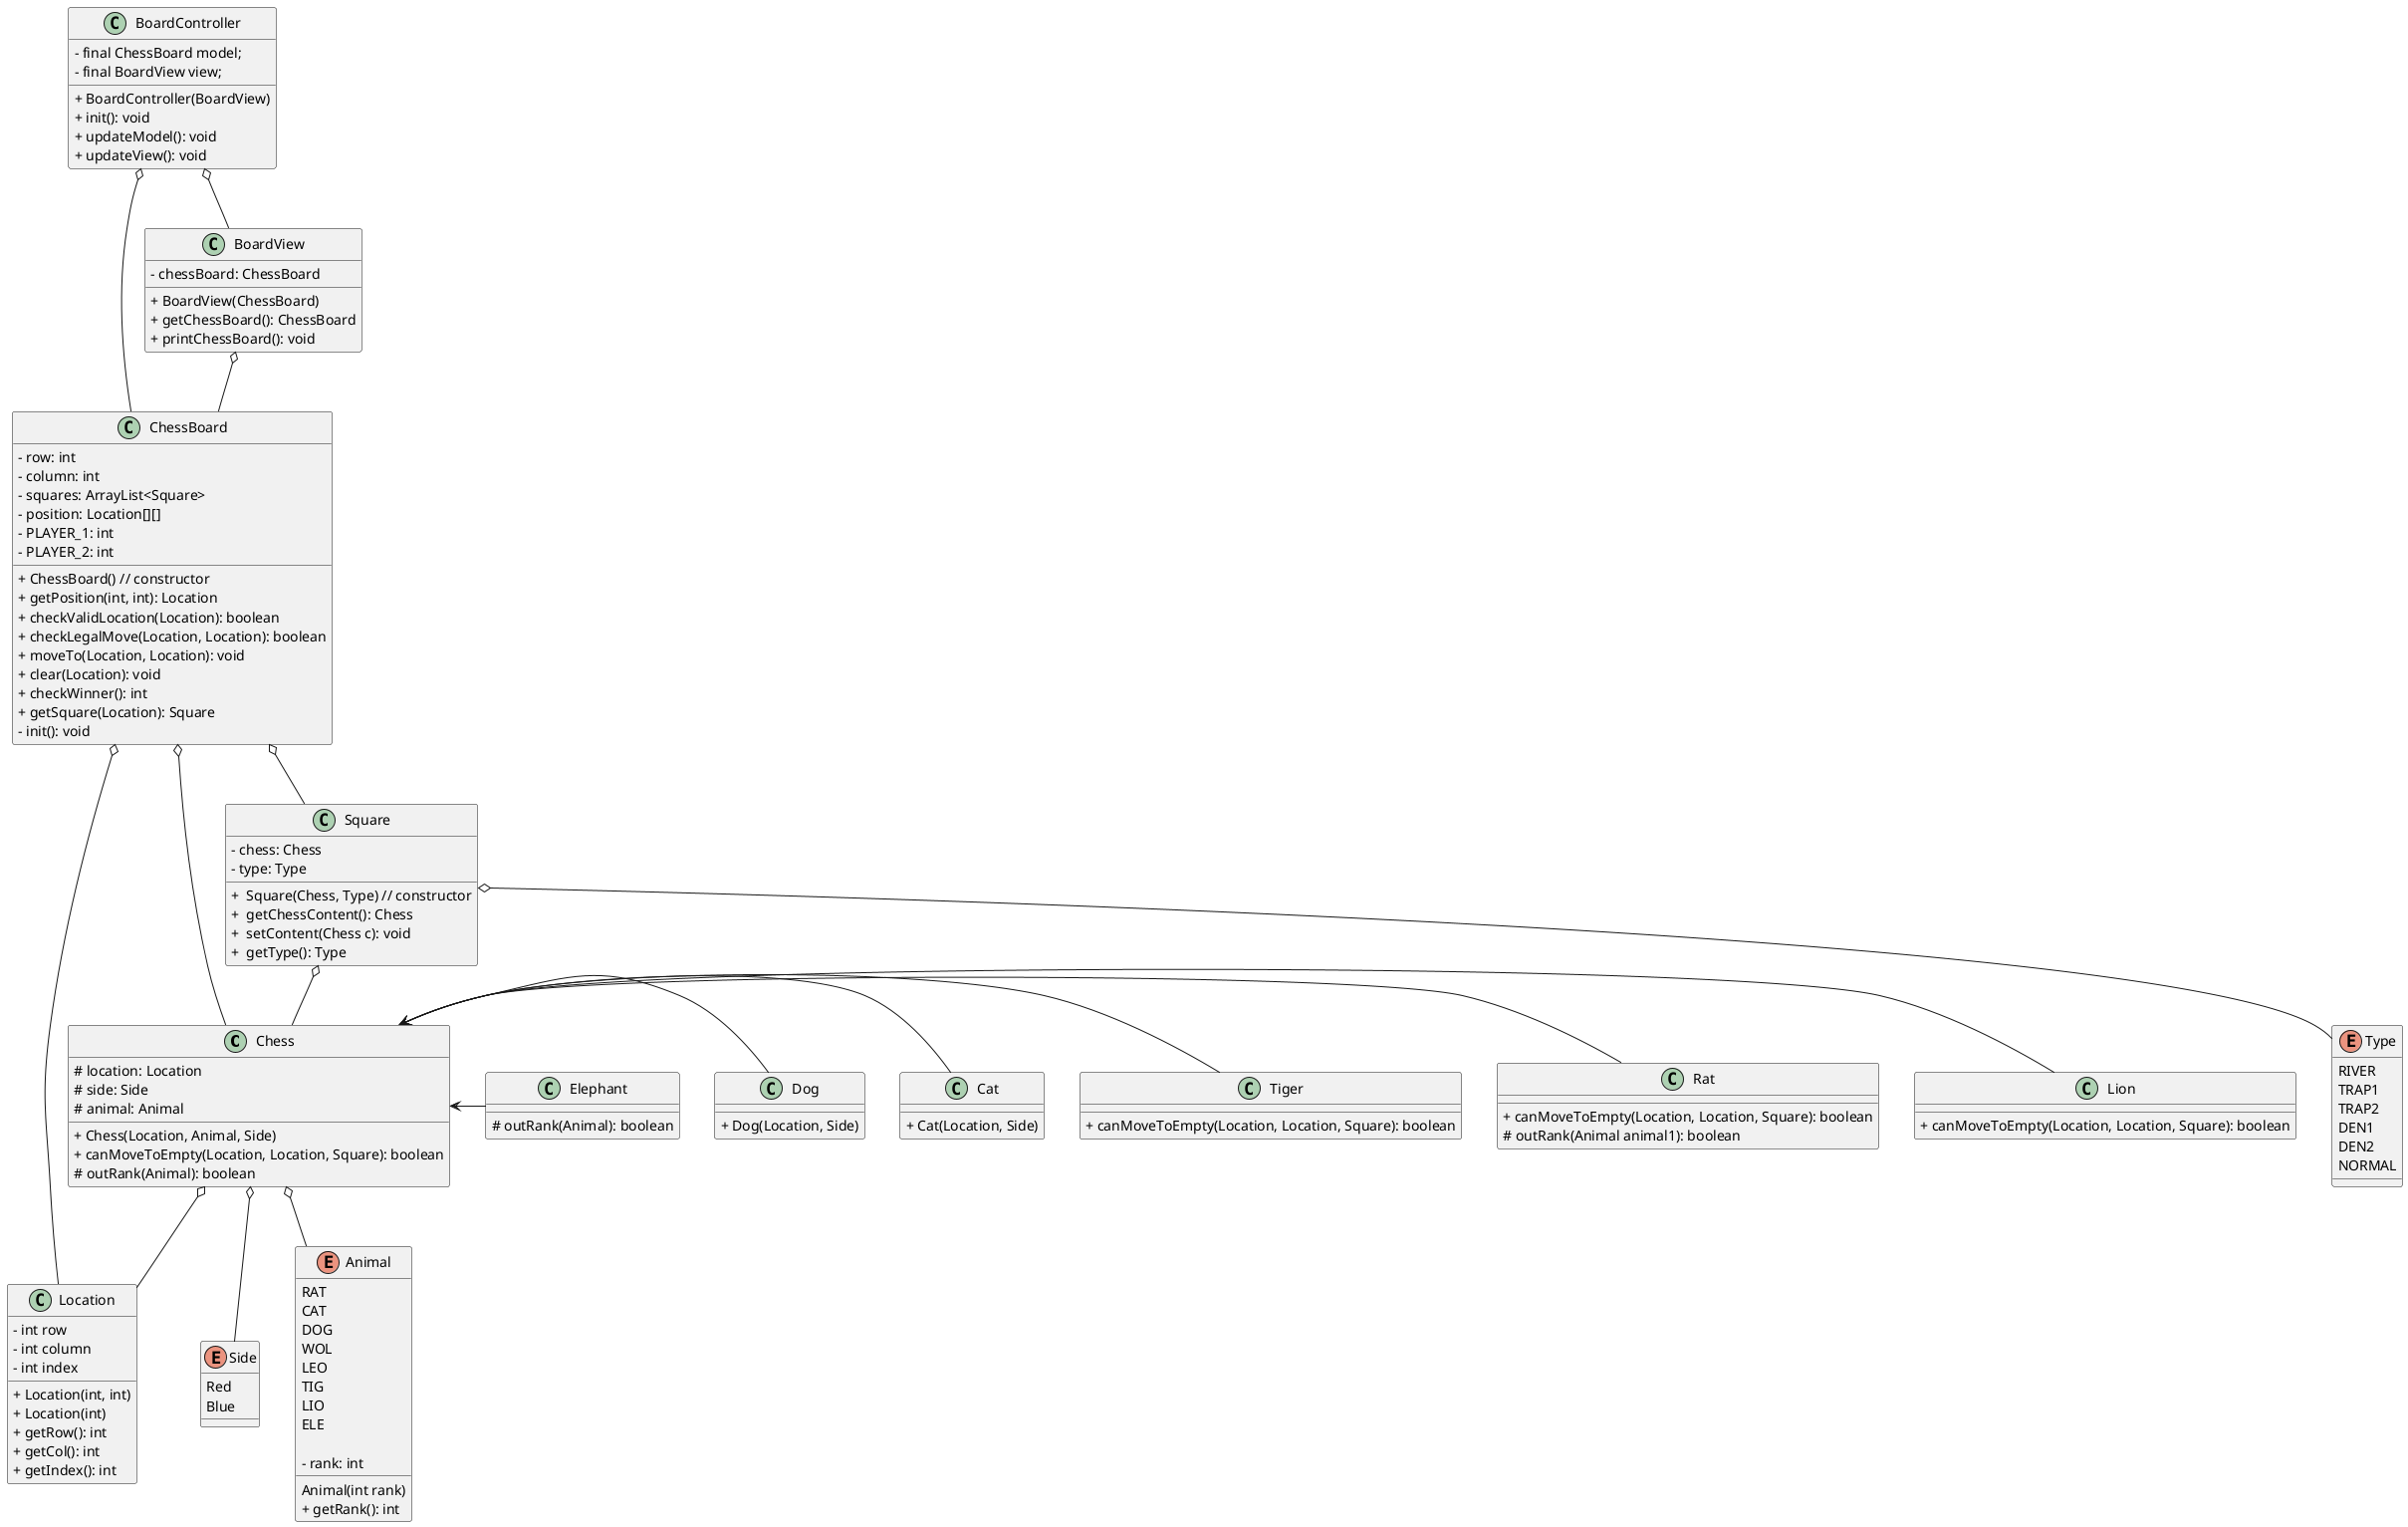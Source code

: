 @startuml

Chess o-- Animal
Chess o-- Side
Chess o-- Location

ChessBoard o-- Location
ChessBoard o-- Chess
ChessBoard o-- Square

Square o-- Type
Square o-- Chess

Chess <- Cat
Chess <- Dog
Chess <- Elephant
'Chess <- Leopard
Chess <- Lion
Chess <- Rat
Chess <- Tiger
'Chess <- Wolf

BoardView o-- ChessBoard

BoardController o-- ChessBoard
BoardController o-- BoardView

enum Animal{
RAT
CAT
DOG
WOL
LEO
TIG
LIO
ELE

<plain>- rank: int

Animal(int rank)
<plain>+ getRank(): int
}

enum Side{
Red
Blue
}

enum Type {
RIVER
TRAP1
TRAP2
DEN1
DEN2
NORMAL
}

class Square{
<plain>- chess: Chess
<plain>- type: Type

<plain>+  Square(Chess, Type) // constructor
<plain>+  getChessContent(): Chess
<plain>+  setContent(Chess c): void
<plain>+  getType(): Type
}

class Chess{
<plain># location: Location
<plain># side: Side
<plain># animal: Animal

<plain>+ Chess(Location, Animal, Side)
<plain>+ canMoveToEmpty(Location, Location, Square): boolean
<plain># outRank(Animal): boolean
}

class ChessBoard{
<plain>- row: int
<plain>- column: int
<plain>- squares: ArrayList<Square>
'// player1 [0][1-8], player2 [1][1-8] 1-8 standing for Rank
<plain>- position: Location[][]
<plain>- PLAYER_1: int
<plain>- PLAYER_2: int

<plain>+ ChessBoard() // constructor
<plain>+ getPosition(int, int): Location
<plain>+ checkValidLocation(Location): boolean
'<plain>+ checkCanCapture(Chess chess, Location location) // 未使用
'<plain>+ boolean checkIsEmpty(Location location) // 未使用
<plain>+ checkLegalMove(Location, Location): boolean 
'<plain>+ boolean checkLegalMove(int index, Location to)
<plain>+ moveTo(Location, Location): void
'<plain>+ void moveTo(int index, Location to)
<plain>+ clear(Location): void 
<plain>+ checkWinner(): int 
'<plain>+ boolean setChess(Chess chess, Location location) // 未使用
'<plain>+ Chess getChess(Location location)
<plain>+ getSquare(Location): Square 
'<plain>+ Square getSquare(int index)
'<plain>+ Set<Move> getLegalMoves(Location location) // 未使用
'<plain>- int location2index(Location location)
'<plain>- Location index2Location(int index)
<plain>- init(): void 
}

class Cat{
<plain>+ Cat(Location, Side)
}
class Dog{
<plain>+ Dog(Location, Side)
}

class Elephant{
<plain># outRank(Animal): boolean
}
'
'class Leopard{
''boolean isValidPath(Location from, Location to)
'}
class Lion{
<plain>+ canMoveToEmpty(Location, Location, Square): boolean
}
class Rat{
<plain>+ canMoveToEmpty(Location, Location, Square): boolean
<plain># outRank(Animal animal1): boolean
}
class Tiger{
<plain>+ canMoveToEmpty(Location, Location, Square): boolean
}
'class Wolf{
''<plain>+ boolean isValidPath(Location from, Location to)
'}


class Location{

<plain>- int row
<plain>- int column
<plain>- int index

<plain>+ Location(int, int)
<plain>+ Location(int)
<plain>+ getRow(): int
<plain>+ getCol(): int
<plain>+ getIndex(): int
}

class BoardController{
<plain>- final ChessBoard model;
<plain>- final BoardView view;

<plain>+ BoardController(BoardView)
<plain>+ init(): void
<plain>+ updateModel(): void
<plain>+ updateView(): void
}

class BoardView{

<plain>- chessBoard: ChessBoard

<plain>+ BoardView(ChessBoard)
<plain>+ getChessBoard(): ChessBoard
<plain>+ printChessBoard(): void
}

@enduml
